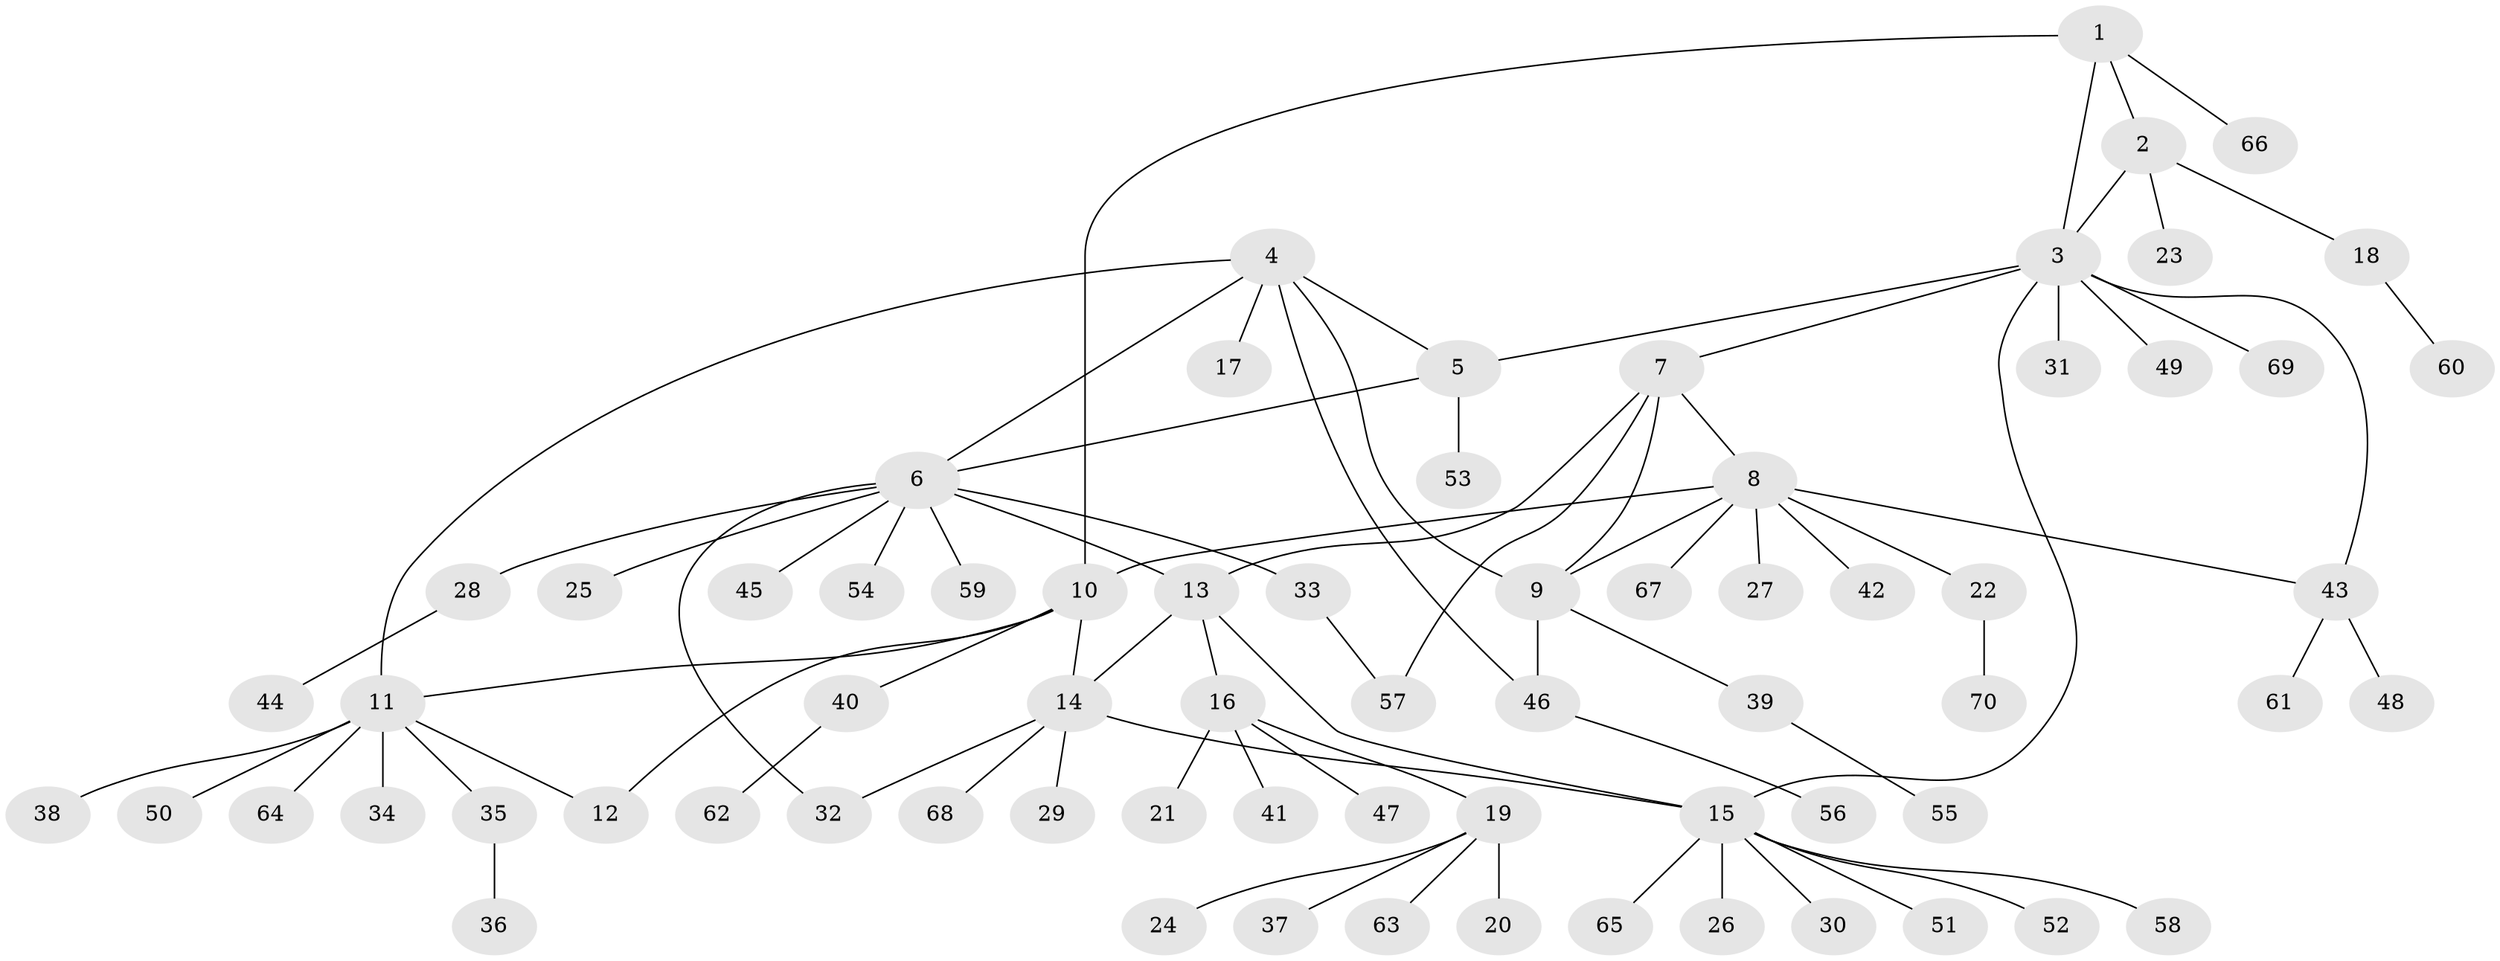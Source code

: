 // coarse degree distribution, {4: 0.09615384615384616, 8: 0.038461538461538464, 6: 0.038461538461538464, 13: 0.019230769230769232, 10: 0.019230769230769232, 3: 0.038461538461538464, 5: 0.038461538461538464, 1: 0.6730769230769231, 2: 0.038461538461538464}
// Generated by graph-tools (version 1.1) at 2025/42/03/06/25 10:42:08]
// undirected, 70 vertices, 84 edges
graph export_dot {
graph [start="1"]
  node [color=gray90,style=filled];
  1;
  2;
  3;
  4;
  5;
  6;
  7;
  8;
  9;
  10;
  11;
  12;
  13;
  14;
  15;
  16;
  17;
  18;
  19;
  20;
  21;
  22;
  23;
  24;
  25;
  26;
  27;
  28;
  29;
  30;
  31;
  32;
  33;
  34;
  35;
  36;
  37;
  38;
  39;
  40;
  41;
  42;
  43;
  44;
  45;
  46;
  47;
  48;
  49;
  50;
  51;
  52;
  53;
  54;
  55;
  56;
  57;
  58;
  59;
  60;
  61;
  62;
  63;
  64;
  65;
  66;
  67;
  68;
  69;
  70;
  1 -- 2;
  1 -- 3;
  1 -- 10;
  1 -- 66;
  2 -- 3;
  2 -- 18;
  2 -- 23;
  3 -- 5;
  3 -- 7;
  3 -- 15;
  3 -- 31;
  3 -- 43;
  3 -- 49;
  3 -- 69;
  4 -- 5;
  4 -- 6;
  4 -- 9;
  4 -- 11;
  4 -- 17;
  4 -- 46;
  5 -- 6;
  5 -- 53;
  6 -- 13;
  6 -- 25;
  6 -- 28;
  6 -- 32;
  6 -- 33;
  6 -- 45;
  6 -- 54;
  6 -- 59;
  7 -- 8;
  7 -- 9;
  7 -- 13;
  7 -- 57;
  8 -- 9;
  8 -- 10;
  8 -- 22;
  8 -- 27;
  8 -- 42;
  8 -- 43;
  8 -- 67;
  9 -- 39;
  9 -- 46;
  10 -- 11;
  10 -- 12;
  10 -- 14;
  10 -- 40;
  11 -- 12;
  11 -- 34;
  11 -- 35;
  11 -- 38;
  11 -- 50;
  11 -- 64;
  13 -- 14;
  13 -- 15;
  13 -- 16;
  14 -- 15;
  14 -- 29;
  14 -- 32;
  14 -- 68;
  15 -- 26;
  15 -- 30;
  15 -- 51;
  15 -- 52;
  15 -- 58;
  15 -- 65;
  16 -- 19;
  16 -- 21;
  16 -- 41;
  16 -- 47;
  18 -- 60;
  19 -- 20;
  19 -- 24;
  19 -- 37;
  19 -- 63;
  22 -- 70;
  28 -- 44;
  33 -- 57;
  35 -- 36;
  39 -- 55;
  40 -- 62;
  43 -- 48;
  43 -- 61;
  46 -- 56;
}
